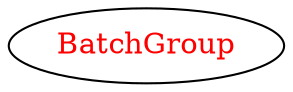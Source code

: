 digraph dependencyGraph {
 concentrate=true;
 ranksep="2.0";
 rankdir="LR"; 
 splines="ortho";
"BatchGroup" [fontcolor="red"];
}
